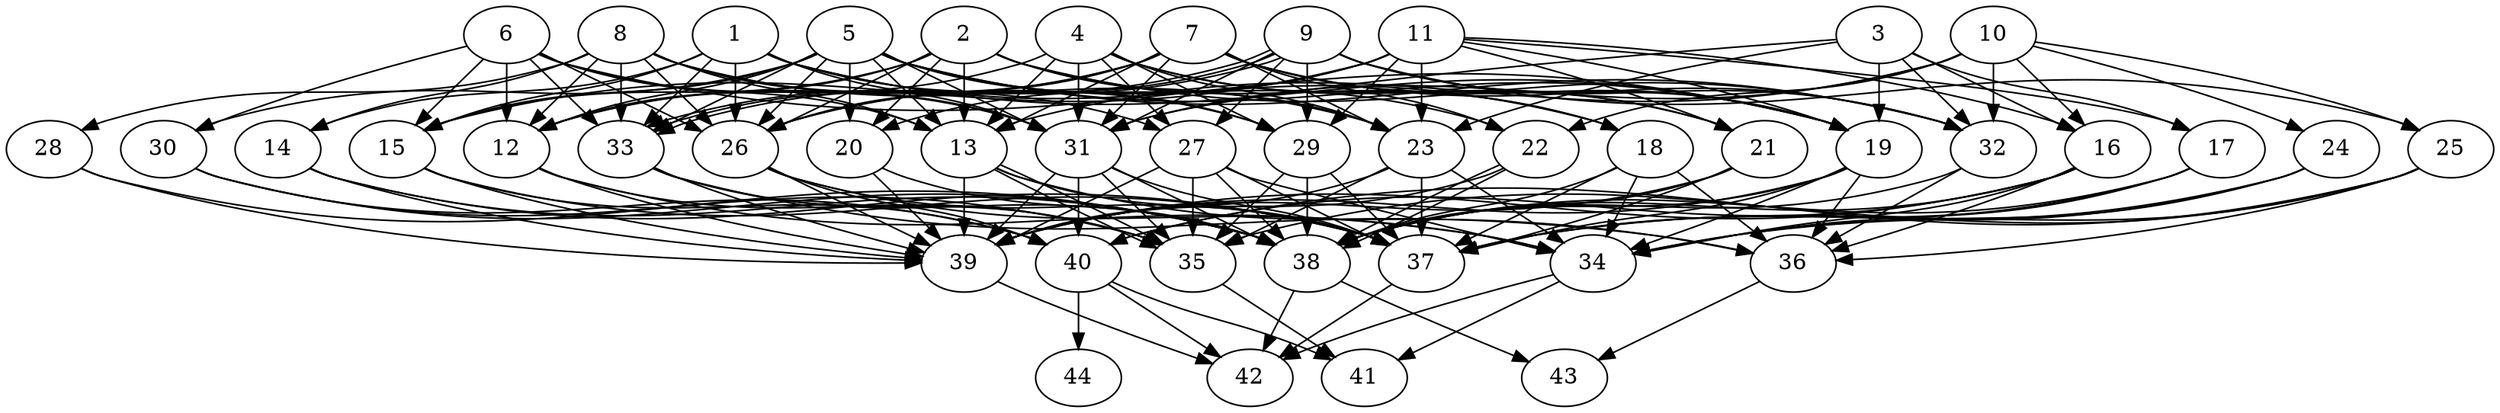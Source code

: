 // DAG (tier=3-complex, mode=data, n=44, ccr=0.541, fat=0.827, density=0.768, regular=0.269, jump=0.212, mindata=4194304, maxdata=33554432)
// DAG automatically generated by daggen at Sun Aug 24 16:33:35 2025
// /home/ermia/Project/Environments/daggen/bin/daggen --dot --ccr 0.541 --fat 0.827 --regular 0.269 --density 0.768 --jump 0.212 --mindata 4194304 --maxdata 33554432 -n 44 
digraph G {
  1 [size="30288419743038600904704", alpha="0.15", expect_size="15144209871519300452352"]
  1 -> 14 [size ="7773341192552448"]
  1 -> 15 [size ="7773341192552448"]
  1 -> 18 [size ="7773341192552448"]
  1 -> 19 [size ="7773341192552448"]
  1 -> 26 [size ="7773341192552448"]
  1 -> 29 [size ="7773341192552448"]
  1 -> 31 [size ="7773341192552448"]
  1 -> 33 [size ="7773341192552448"]
  2 [size="3858736774345524736", alpha="0.11", expect_size="1929368387172762368"]
  2 -> 12 [size ="2993641538715648"]
  2 -> 13 [size ="2993641538715648"]
  2 -> 15 [size ="2993641538715648"]
  2 -> 18 [size ="2993641538715648"]
  2 -> 20 [size ="2993641538715648"]
  2 -> 23 [size ="2993641538715648"]
  2 -> 26 [size ="2993641538715648"]
  2 -> 32 [size ="2993641538715648"]
  3 [size="10207603054644136247296", alpha="0.04", expect_size="5103801527322068123648"]
  3 -> 16 [size ="3764487295336448"]
  3 -> 17 [size ="3764487295336448"]
  3 -> 19 [size ="3764487295336448"]
  3 -> 23 [size ="3764487295336448"]
  3 -> 31 [size ="3764487295336448"]
  3 -> 32 [size ="3764487295336448"]
  4 [size="202682697664197120", alpha="0.03", expect_size="101341348832098560"]
  4 -> 12 [size ="5254630627868672"]
  4 -> 13 [size ="5254630627868672"]
  4 -> 18 [size ="5254630627868672"]
  4 -> 21 [size ="5254630627868672"]
  4 -> 23 [size ="5254630627868672"]
  4 -> 27 [size ="5254630627868672"]
  4 -> 29 [size ="5254630627868672"]
  4 -> 31 [size ="5254630627868672"]
  5 [size="3098892718288354", alpha="0.07", expect_size="1549446359144177"]
  5 -> 12 [size ="281512029192192"]
  5 -> 13 [size ="281512029192192"]
  5 -> 15 [size ="281512029192192"]
  5 -> 19 [size ="281512029192192"]
  5 -> 20 [size ="281512029192192"]
  5 -> 22 [size ="281512029192192"]
  5 -> 26 [size ="281512029192192"]
  5 -> 29 [size ="281512029192192"]
  5 -> 30 [size ="281512029192192"]
  5 -> 31 [size ="281512029192192"]
  5 -> 32 [size ="281512029192192"]
  5 -> 33 [size ="281512029192192"]
  6 [size="117343832008444016", alpha="0.07", expect_size="58671916004222008"]
  6 -> 12 [size ="150238492884992"]
  6 -> 13 [size ="150238492884992"]
  6 -> 15 [size ="150238492884992"]
  6 -> 19 [size ="150238492884992"]
  6 -> 26 [size ="150238492884992"]
  6 -> 30 [size ="150238492884992"]
  6 -> 31 [size ="150238492884992"]
  6 -> 33 [size ="150238492884992"]
  7 [size="63724684254835704", alpha="0.11", expect_size="31862342127417852"]
  7 -> 12 [size ="1874874859520000"]
  7 -> 13 [size ="1874874859520000"]
  7 -> 19 [size ="1874874859520000"]
  7 -> 21 [size ="1874874859520000"]
  7 -> 22 [size ="1874874859520000"]
  7 -> 23 [size ="1874874859520000"]
  7 -> 26 [size ="1874874859520000"]
  7 -> 31 [size ="1874874859520000"]
  7 -> 32 [size ="1874874859520000"]
  7 -> 33 [size ="1874874859520000"]
  8 [size="35948501066693214208000", alpha="0.18", expect_size="17974250533346607104000"]
  8 -> 12 [size ="8713858659123200"]
  8 -> 13 [size ="8713858659123200"]
  8 -> 14 [size ="8713858659123200"]
  8 -> 23 [size ="8713858659123200"]
  8 -> 26 [size ="8713858659123200"]
  8 -> 27 [size ="8713858659123200"]
  8 -> 28 [size ="8713858659123200"]
  8 -> 31 [size ="8713858659123200"]
  8 -> 33 [size ="8713858659123200"]
  9 [size="2435492563417674285056", alpha="0.17", expect_size="1217746281708837142528"]
  9 -> 19 [size ="1448153257607168"]
  9 -> 25 [size ="1448153257607168"]
  9 -> 26 [size ="1448153257607168"]
  9 -> 27 [size ="1448153257607168"]
  9 -> 29 [size ="1448153257607168"]
  9 -> 31 [size ="1448153257607168"]
  9 -> 32 [size ="1448153257607168"]
  9 -> 33 [size ="1448153257607168"]
  9 -> 33 [size ="1448153257607168"]
  10 [size="35751441062145623588864", alpha="0.12", expect_size="17875720531072811794432"]
  10 -> 13 [size ="8681984809238528"]
  10 -> 16 [size ="8681984809238528"]
  10 -> 22 [size ="8681984809238528"]
  10 -> 24 [size ="8681984809238528"]
  10 -> 25 [size ="8681984809238528"]
  10 -> 31 [size ="8681984809238528"]
  10 -> 32 [size ="8681984809238528"]
  11 [size="336073952374264000", alpha="0.12", expect_size="168036976187132000"]
  11 -> 15 [size ="7363177251602432"]
  11 -> 16 [size ="7363177251602432"]
  11 -> 17 [size ="7363177251602432"]
  11 -> 19 [size ="7363177251602432"]
  11 -> 20 [size ="7363177251602432"]
  11 -> 21 [size ="7363177251602432"]
  11 -> 23 [size ="7363177251602432"]
  11 -> 26 [size ="7363177251602432"]
  11 -> 29 [size ="7363177251602432"]
  12 [size="2573403032411092480", alpha="0.06", expect_size="1286701516205546240"]
  12 -> 34 [size ="898435024683008"]
  12 -> 35 [size ="898435024683008"]
  12 -> 39 [size ="898435024683008"]
  13 [size="387660332963549824", alpha="0.00", expect_size="193830166481774912"]
  13 -> 35 [size ="154240865533952"]
  13 -> 35 [size ="154240865533952"]
  13 -> 36 [size ="154240865533952"]
  13 -> 37 [size ="154240865533952"]
  13 -> 39 [size ="154240865533952"]
  14 [size="174678378913093124096", alpha="0.09", expect_size="87339189456546562048"]
  14 -> 37 [size ="249986231042048"]
  14 -> 38 [size ="249986231042048"]
  14 -> 39 [size ="249986231042048"]
  15 [size="21216756477779247104000", alpha="0.16", expect_size="10608378238889623552000"]
  15 -> 37 [size ="6131159977164800"]
  15 -> 39 [size ="6131159977164800"]
  15 -> 40 [size ="6131159977164800"]
  16 [size="43014842654494752", alpha="0.19", expect_size="21507421327247376"]
  16 -> 34 [size ="4164091589427200"]
  16 -> 36 [size ="4164091589427200"]
  16 -> 38 [size ="4164091589427200"]
  16 -> 39 [size ="4164091589427200"]
  16 -> 40 [size ="4164091589427200"]
  17 [size="14526555382959306702848", alpha="0.13", expect_size="7263277691479653351424"]
  17 -> 34 [size ="4762830028931072"]
  17 -> 37 [size ="4762830028931072"]
  17 -> 38 [size ="4762830028931072"]
  18 [size="1018367359497009024", alpha="0.03", expect_size="509183679748504512"]
  18 -> 34 [size ="1219260147826688"]
  18 -> 36 [size ="1219260147826688"]
  18 -> 37 [size ="1219260147826688"]
  18 -> 38 [size ="1219260147826688"]
  19 [size="24463190749945712869376", alpha="0.01", expect_size="12231595374972856434688"]
  19 -> 34 [size ="6741637367595008"]
  19 -> 36 [size ="6741637367595008"]
  19 -> 37 [size ="6741637367595008"]
  19 -> 38 [size ="6741637367595008"]
  19 -> 39 [size ="6741637367595008"]
  20 [size="15920578666543253504", alpha="0.19", expect_size="7960289333271626752"]
  20 -> 38 [size ="8384482692300800"]
  20 -> 39 [size ="8384482692300800"]
  21 [size="4294958757201288626176", alpha="0.09", expect_size="2147479378600644313088"]
  21 -> 37 [size ="2113793958084608"]
  21 -> 38 [size ="2113793958084608"]
  21 -> 39 [size ="2113793958084608"]
  22 [size="36891464646841424", alpha="0.02", expect_size="18445732323420712"]
  22 -> 38 [size ="1327973051400192"]
  22 -> 38 [size ="1327973051400192"]
  22 -> 39 [size ="1327973051400192"]
  23 [size="2854508710448278274048", alpha="0.19", expect_size="1427254355224139137024"]
  23 -> 34 [size ="1609820926902272"]
  23 -> 35 [size ="1609820926902272"]
  23 -> 37 [size ="1609820926902272"]
  23 -> 39 [size ="1609820926902272"]
  24 [size="30246649477076711636992", alpha="0.12", expect_size="15123324738538355818496"]
  24 -> 34 [size ="7766192823468032"]
  24 -> 35 [size ="7766192823468032"]
  24 -> 37 [size ="7766192823468032"]
  25 [size="355802824907107904", alpha="0.04", expect_size="177901412453553952"]
  25 -> 34 [size ="7492478139629568"]
  25 -> 36 [size ="7492478139629568"]
  25 -> 37 [size ="7492478139629568"]
  25 -> 40 [size ="7492478139629568"]
  26 [size="13205798562535206912", alpha="0.14", expect_size="6602899281267603456"]
  26 -> 34 [size ="7198586949337088"]
  26 -> 37 [size ="7198586949337088"]
  26 -> 39 [size ="7198586949337088"]
  26 -> 40 [size ="7198586949337088"]
  27 [size="7485220476487674626048", alpha="0.10", expect_size="3742610238243837313024"]
  27 -> 34 [size ="3061209494454272"]
  27 -> 35 [size ="3061209494454272"]
  27 -> 37 [size ="3061209494454272"]
  27 -> 38 [size ="3061209494454272"]
  27 -> 39 [size ="3061209494454272"]
  28 [size="3419491269079516672", alpha="0.02", expect_size="1709745634539758336"]
  28 -> 38 [size ="4563869368320000"]
  28 -> 39 [size ="4563869368320000"]
  29 [size="319914702982491406336", alpha="0.08", expect_size="159957351491245703168"]
  29 -> 35 [size ="374207758204928"]
  29 -> 37 [size ="374207758204928"]
  29 -> 38 [size ="374207758204928"]
  30 [size="19954799714744431280128", alpha="0.02", expect_size="9977399857372215640064"]
  30 -> 35 [size ="5885566021271552"]
  30 -> 38 [size ="5885566021271552"]
  30 -> 40 [size ="5885566021271552"]
  31 [size="1807508661741750784", alpha="0.04", expect_size="903754330870875392"]
  31 -> 35 [size ="1359184687792128"]
  31 -> 37 [size ="1359184687792128"]
  31 -> 38 [size ="1359184687792128"]
  31 -> 39 [size ="1359184687792128"]
  31 -> 40 [size ="1359184687792128"]
  32 [size="30237703705025132363776", alpha="0.16", expect_size="15118851852512566181888"]
  32 -> 36 [size ="7764661457911808"]
  32 -> 38 [size ="7764661457911808"]
  33 [size="16546753803844583424000", alpha="0.12", expect_size="8273376901922291712000"]
  33 -> 35 [size ="5194756443340800"]
  33 -> 36 [size ="5194756443340800"]
  33 -> 38 [size ="5194756443340800"]
  33 -> 39 [size ="5194756443340800"]
  34 [size="11087514313544249114624", alpha="0.03", expect_size="5543757156772124557312"]
  34 -> 41 [size ="3977829058347008"]
  34 -> 42 [size ="3977829058347008"]
  35 [size="38272449705380640", alpha="0.03", expect_size="19136224852690320"]
  35 -> 41 [size ="2625691883405312"]
  36 [size="1505299697547673075712", alpha="0.07", expect_size="752649848773836537856"]
  36 -> 43 [size ="1050764285837312"]
  37 [size="6749040254897881088000", alpha="0.06", expect_size="3374520127448940544000"]
  37 -> 42 [size ="2857051042611200"]
  38 [size="938152730122256384000", alpha="0.10", expect_size="469076365061128192000"]
  38 -> 42 [size ="766665084108800"]
  38 -> 43 [size ="766665084108800"]
  39 [size="8990275808650890051584", alpha="0.10", expect_size="4495137904325445025792"]
  39 -> 42 [size ="3458905237618688"]
  40 [size="115005309194602496", alpha="0.05", expect_size="57502654597301248"]
  40 -> 41 [size ="3019368585756672"]
  40 -> 42 [size ="3019368585756672"]
  40 -> 44 [size ="3019368585756672"]
  41 [size="5048545560970757120", alpha="0.05", expect_size="2524272780485378560"]
  42 [size="74929988766270304", alpha="0.02", expect_size="37464994383135152"]
  43 [size="557474504947008768", alpha="0.11", expect_size="278737252473504384"]
  44 [size="321065646697608118272", alpha="0.12", expect_size="160532823348804059136"]
}